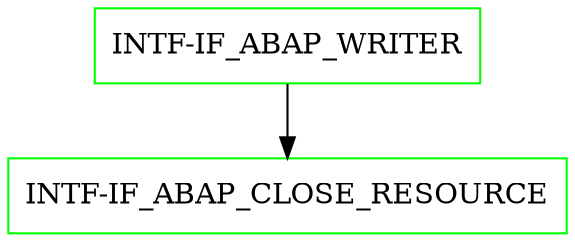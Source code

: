 digraph G {
  "INTF-IF_ABAP_WRITER" [shape=box,color=green];
  "INTF-IF_ABAP_CLOSE_RESOURCE" [shape=box,color=green,URL="./INTF_IF_ABAP_CLOSE_RESOURCE.html"];
  "INTF-IF_ABAP_WRITER" -> "INTF-IF_ABAP_CLOSE_RESOURCE";
}
